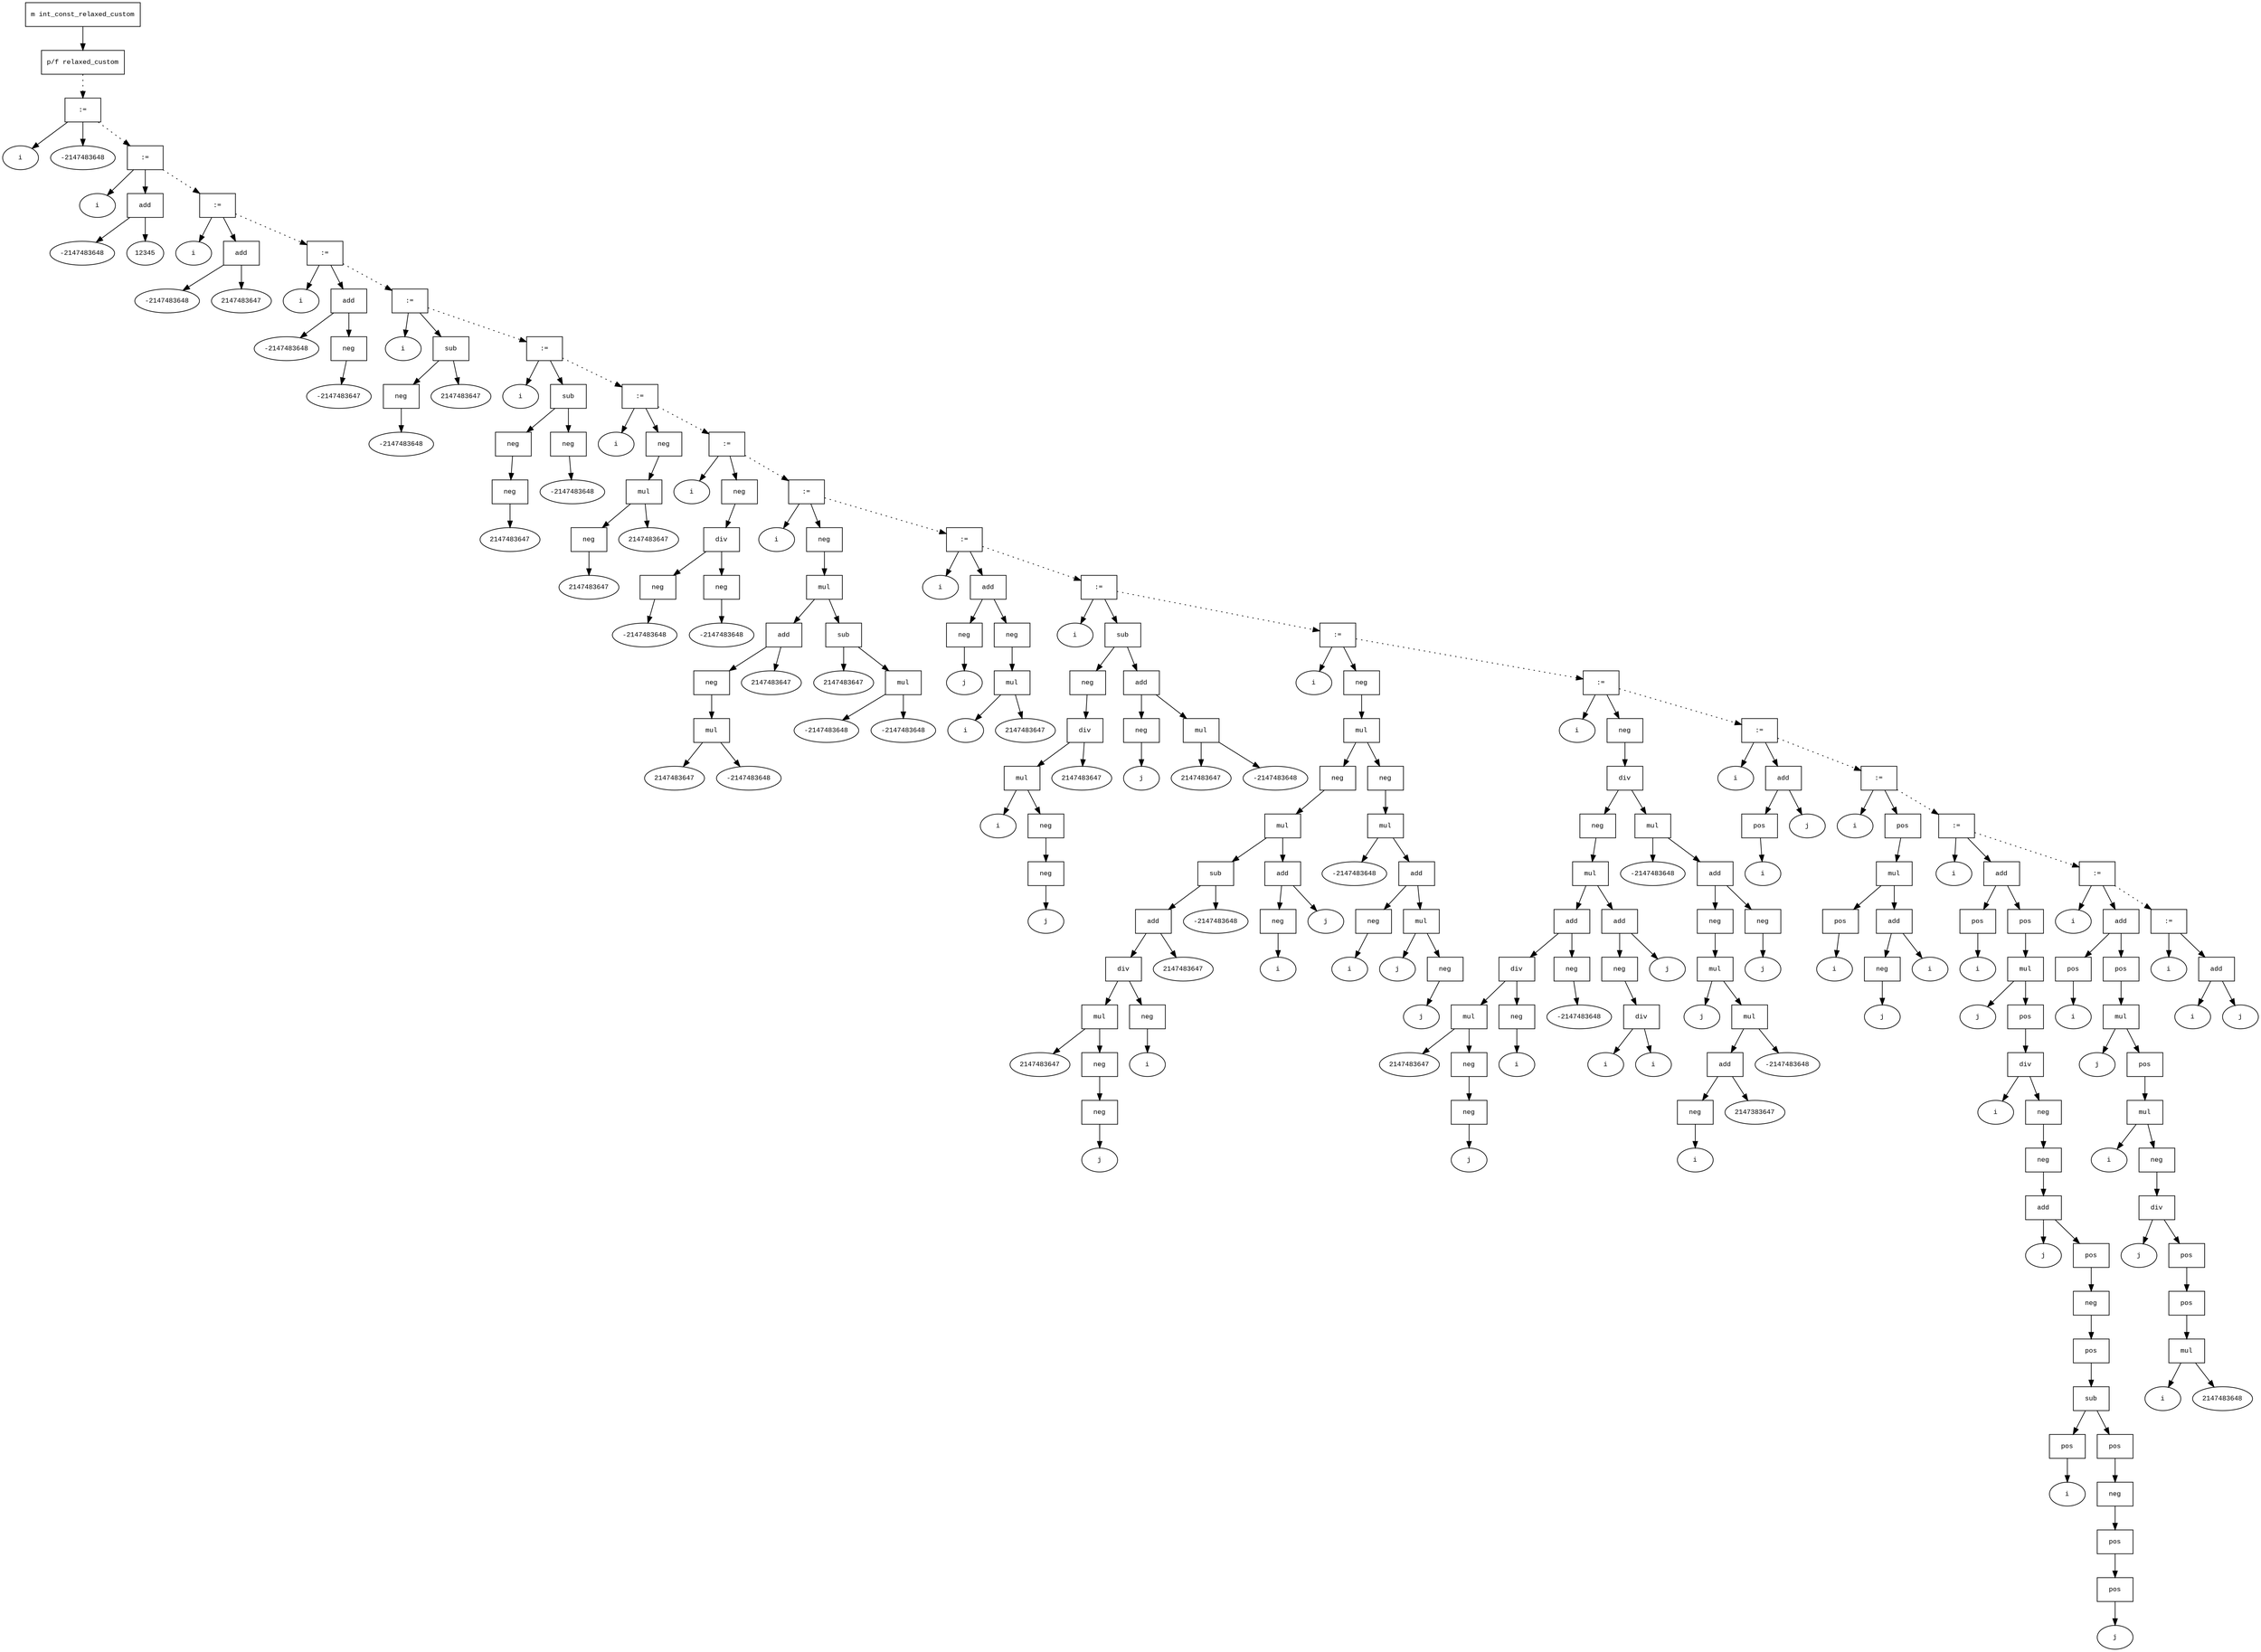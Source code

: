 digraph AST {
  graph [fontname="Times New Roman",fontsize=10];
  node  [fontname="Courier New",fontsize=10];
  edge  [fontname="Times New Roman",fontsize=10];

  node0 [label="m int_const_relaxed_custom",shape=box];
  node1 [label="p/f relaxed_custom",shape=box];
  node5 [label=":=",shape=box];
  node2 [label="i",shape=ellipse];
  node5->node2;
  node4 [label="-2147483648",shape=ellipse];
  node5->node4;
  node1 -> node5 [style=dotted];
  node11 [label=":=",shape=box];
  node6 [label="i",shape=ellipse];
  node11->node6;
  node10 [label="add",shape=box];
  node8 [label="-2147483648",shape=ellipse];
  node10->node8;
  node9 [label="12345",shape=ellipse];
  node10->node9;
  node11->node10;
  node5 -> node11 [style=dotted];
  node17 [label=":=",shape=box];
  node12 [label="i",shape=ellipse];
  node17->node12;
  node16 [label="add",shape=box];
  node14 [label="-2147483648",shape=ellipse];
  node16->node14;
  node15 [label="2147483647",shape=ellipse];
  node16->node15;
  node17->node16;
  node11 -> node17 [style=dotted];
  node25 [label=":=",shape=box];
  node18 [label="i",shape=ellipse];
  node25->node18;
  node24 [label="add",shape=box];
  node20 [label="-2147483648",shape=ellipse];
  node24->node20;
  node23 [label="neg",shape=box];
  node22 [label="-2147483647",shape=ellipse];
  node23->node22;
  node24->node23;
  node25->node24;
  node17 -> node25 [style=dotted];
  node32 [label=":=",shape=box];
  node26 [label="i",shape=ellipse];
  node32->node26;
  node31 [label="sub",shape=box];
  node29 [label="neg",shape=box];
  node28 [label="-2147483648",shape=ellipse];
  node29->node28;
  node31->node29;
  node30 [label="2147483647",shape=ellipse];
  node31->node30;
  node32->node31;
  node25 -> node32 [style=dotted];
  node42 [label=":=",shape=box];
  node33 [label="i",shape=ellipse];
  node42->node33;
  node41 [label="sub",shape=box];
  node37 [label="neg",shape=box];
  node36 [label="neg",shape=box];
  node35 [label="2147483647",shape=ellipse];
  node36->node35;
  node37->node36;
  node41->node37;
  node40 [label="neg",shape=box];
  node39 [label="-2147483648",shape=ellipse];
  node40->node39;
  node41->node40;
  node42->node41;
  node32 -> node42 [style=dotted];
  node50 [label=":=",shape=box];
  node43 [label="i",shape=ellipse];
  node50->node43;
  node49 [label="neg",shape=box];
  node48 [label="mul",shape=box];
  node46 [label="neg",shape=box];
  node45 [label="2147483647",shape=ellipse];
  node46->node45;
  node48->node46;
  node47 [label="2147483647",shape=ellipse];
  node48->node47;
  node49->node48;
  node50->node49;
  node42 -> node50 [style=dotted];
  node60 [label=":=",shape=box];
  node51 [label="i",shape=ellipse];
  node60->node51;
  node59 [label="neg",shape=box];
  node58 [label="div",shape=box];
  node54 [label="neg",shape=box];
  node53 [label="-2147483648",shape=ellipse];
  node54->node53;
  node58->node54;
  node57 [label="neg",shape=box];
  node56 [label="-2147483648",shape=ellipse];
  node57->node56;
  node58->node57;
  node59->node58;
  node60->node59;
  node50 -> node60 [style=dotted];
  node79 [label=":=",shape=box];
  node61 [label="i",shape=ellipse];
  node79->node61;
  node78 [label="neg",shape=box];
  node77 [label="mul",shape=box];
  node68 [label="add",shape=box];
  node66 [label="neg",shape=box];
  node65 [label="mul",shape=box];
  node62 [label="2147483647",shape=ellipse];
  node65->node62;
  node64 [label="-2147483648",shape=ellipse];
  node65->node64;
  node66->node65;
  node68->node66;
  node67 [label="2147483647",shape=ellipse];
  node68->node67;
  node77->node68;
  node76 [label="sub",shape=box];
  node70 [label="2147483647",shape=ellipse];
  node76->node70;
  node75 [label="mul",shape=box];
  node72 [label="-2147483648",shape=ellipse];
  node75->node72;
  node74 [label="-2147483648",shape=ellipse];
  node75->node74;
  node76->node75;
  node77->node76;
  node78->node77;
  node79->node78;
  node60 -> node79 [style=dotted];
  node88 [label=":=",shape=box];
  node80 [label="i",shape=ellipse];
  node88->node80;
  node87 [label="add",shape=box];
  node82 [label="neg",shape=box];
  node81 [label="j",shape=ellipse];
  node82->node81;
  node87->node82;
  node86 [label="neg",shape=box];
  node85 [label="mul",shape=box];
  node83 [label="i",shape=ellipse];
  node85->node83;
  node84 [label="2147483647",shape=ellipse];
  node85->node84;
  node86->node85;
  node87->node86;
  node88->node87;
  node79 -> node88 [style=dotted];
  node106 [label=":=",shape=box];
  node89 [label="i",shape=ellipse];
  node106->node89;
  node105 [label="sub",shape=box];
  node97 [label="neg",shape=box];
  node96 [label="div",shape=box];
  node94 [label="mul",shape=box];
  node90 [label="i",shape=ellipse];
  node94->node90;
  node93 [label="neg",shape=box];
  node92 [label="neg",shape=box];
  node91 [label="j",shape=ellipse];
  node92->node91;
  node93->node92;
  node94->node93;
  node96->node94;
  node95 [label="2147483647",shape=ellipse];
  node96->node95;
  node97->node96;
  node105->node97;
  node104 [label="add",shape=box];
  node99 [label="neg",shape=box];
  node98 [label="j",shape=ellipse];
  node99->node98;
  node104->node99;
  node103 [label="mul",shape=box];
  node100 [label="2147483647",shape=ellipse];
  node103->node100;
  node102 [label="-2147483648",shape=ellipse];
  node103->node102;
  node104->node103;
  node105->node104;
  node106->node105;
  node88 -> node106 [style=dotted];
  node141 [label=":=",shape=box];
  node107 [label="i",shape=ellipse];
  node141->node107;
  node140 [label="neg",shape=box];
  node139 [label="mul",shape=box];
  node126 [label="neg",shape=box];
  node125 [label="mul",shape=box];
  node120 [label="sub",shape=box];
  node117 [label="add",shape=box];
  node115 [label="div",shape=box];
  node112 [label="mul",shape=box];
  node108 [label="2147483647",shape=ellipse];
  node112->node108;
  node111 [label="neg",shape=box];
  node110 [label="neg",shape=box];
  node109 [label="j",shape=ellipse];
  node110->node109;
  node111->node110;
  node112->node111;
  node115->node112;
  node114 [label="neg",shape=box];
  node113 [label="i",shape=ellipse];
  node114->node113;
  node115->node114;
  node117->node115;
  node116 [label="2147483647",shape=ellipse];
  node117->node116;
  node120->node117;
  node119 [label="-2147483648",shape=ellipse];
  node120->node119;
  node125->node120;
  node124 [label="add",shape=box];
  node122 [label="neg",shape=box];
  node121 [label="i",shape=ellipse];
  node122->node121;
  node124->node122;
  node123 [label="j",shape=ellipse];
  node124->node123;
  node125->node124;
  node126->node125;
  node139->node126;
  node138 [label="neg",shape=box];
  node137 [label="mul",shape=box];
  node136 [label="-2147483648",shape=ellipse];
  node137->node136;
  node134 [label="add",shape=box];
  node129 [label="neg",shape=box];
  node128 [label="i",shape=ellipse];
  node129->node128;
  node134->node129;
  node133 [label="mul",shape=box];
  node130 [label="j",shape=ellipse];
  node133->node130;
  node132 [label="neg",shape=box];
  node131 [label="j",shape=ellipse];
  node132->node131;
  node133->node132;
  node134->node133;
  node137->node134;
  node138->node137;
  node139->node138;
  node140->node139;
  node141->node140;
  node106 -> node141 [style=dotted];
  node182 [label=":=",shape=box];
  node142 [label="i",shape=ellipse];
  node182->node142;
  node181 [label="neg",shape=box];
  node180 [label="div",shape=box];
  node162 [label="neg",shape=box];
  node161 [label="mul",shape=box];
  node154 [label="add",shape=box];
  node150 [label="div",shape=box];
  node147 [label="mul",shape=box];
  node143 [label="2147483647",shape=ellipse];
  node147->node143;
  node146 [label="neg",shape=box];
  node145 [label="neg",shape=box];
  node144 [label="j",shape=ellipse];
  node145->node144;
  node146->node145;
  node147->node146;
  node150->node147;
  node149 [label="neg",shape=box];
  node148 [label="i",shape=ellipse];
  node149->node148;
  node150->node149;
  node154->node150;
  node153 [label="neg",shape=box];
  node152 [label="-2147483648",shape=ellipse];
  node153->node152;
  node154->node153;
  node161->node154;
  node160 [label="add",shape=box];
  node158 [label="neg",shape=box];
  node157 [label="div",shape=box];
  node155 [label="i",shape=ellipse];
  node157->node155;
  node156 [label="i",shape=ellipse];
  node157->node156;
  node158->node157;
  node160->node158;
  node159 [label="j",shape=ellipse];
  node160->node159;
  node161->node160;
  node162->node161;
  node180->node162;
  node179 [label="mul",shape=box];
  node178 [label="-2147483648",shape=ellipse];
  node179->node178;
  node176 [label="add",shape=box];
  node173 [label="neg",shape=box];
  node172 [label="mul",shape=box];
  node164 [label="j",shape=ellipse];
  node172->node164;
  node171 [label="mul",shape=box];
  node168 [label="add",shape=box];
  node166 [label="neg",shape=box];
  node165 [label="i",shape=ellipse];
  node166->node165;
  node168->node166;
  node167 [label="2147383647",shape=ellipse];
  node168->node167;
  node171->node168;
  node170 [label="-2147483648",shape=ellipse];
  node171->node170;
  node172->node171;
  node173->node172;
  node176->node173;
  node175 [label="neg",shape=box];
  node174 [label="j",shape=ellipse];
  node175->node174;
  node176->node175;
  node179->node176;
  node180->node179;
  node181->node180;
  node182->node181;
  node141 -> node182 [style=dotted];
  node188 [label=":=",shape=box];
  node183 [label="i",shape=ellipse];
  node188->node183;
  node187 [label="add",shape=box];
  node185 [label="pos",shape=box];
  node184 [label="i",shape=ellipse];
  node185->node184;
  node187->node185;
  node186 [label="j",shape=ellipse];
  node187->node186;
  node188->node187;
  node182 -> node188 [style=dotted];
  node198 [label=":=",shape=box];
  node189 [label="i",shape=ellipse];
  node198->node189;
  node197 [label="pos",shape=box];
  node196 [label="mul",shape=box];
  node191 [label="pos",shape=box];
  node190 [label="i",shape=ellipse];
  node191->node190;
  node196->node191;
  node195 [label="add",shape=box];
  node193 [label="neg",shape=box];
  node192 [label="j",shape=ellipse];
  node193->node192;
  node195->node193;
  node194 [label="i",shape=ellipse];
  node195->node194;
  node196->node195;
  node197->node196;
  node198->node197;
  node188 -> node198 [style=dotted];
  node224 [label=":=",shape=box];
  node199 [label="i",shape=ellipse];
  node224->node199;
  node223 [label="add",shape=box];
  node201 [label="pos",shape=box];
  node200 [label="i",shape=ellipse];
  node201->node200;
  node223->node201;
  node222 [label="pos",shape=box];
  node221 [label="mul",shape=box];
  node202 [label="j",shape=ellipse];
  node221->node202;
  node220 [label="pos",shape=box];
  node219 [label="div",shape=box];
  node203 [label="i",shape=ellipse];
  node219->node203;
  node218 [label="neg",shape=box];
  node217 [label="neg",shape=box];
  node216 [label="add",shape=box];
  node204 [label="j",shape=ellipse];
  node216->node204;
  node215 [label="pos",shape=box];
  node214 [label="neg",shape=box];
  node213 [label="pos",shape=box];
  node212 [label="sub",shape=box];
  node206 [label="pos",shape=box];
  node205 [label="i",shape=ellipse];
  node206->node205;
  node212->node206;
  node211 [label="pos",shape=box];
  node210 [label="neg",shape=box];
  node209 [label="pos",shape=box];
  node208 [label="pos",shape=box];
  node207 [label="j",shape=ellipse];
  node208->node207;
  node209->node208;
  node210->node209;
  node211->node210;
  node212->node211;
  node213->node212;
  node214->node213;
  node215->node214;
  node216->node215;
  node217->node216;
  node218->node217;
  node219->node218;
  node220->node219;
  node221->node220;
  node222->node221;
  node223->node222;
  node224->node223;
  node198 -> node224 [style=dotted];
  node243 [label=":=",shape=box];
  node225 [label="i",shape=ellipse];
  node243->node225;
  node242 [label="add",shape=box];
  node227 [label="pos",shape=box];
  node226 [label="i",shape=ellipse];
  node227->node226;
  node242->node227;
  node241 [label="pos",shape=box];
  node240 [label="mul",shape=box];
  node228 [label="j",shape=ellipse];
  node240->node228;
  node239 [label="pos",shape=box];
  node238 [label="mul",shape=box];
  node229 [label="i",shape=ellipse];
  node238->node229;
  node237 [label="neg",shape=box];
  node236 [label="div",shape=box];
  node230 [label="j",shape=ellipse];
  node236->node230;
  node235 [label="pos",shape=box];
  node234 [label="pos",shape=box];
  node233 [label="mul",shape=box];
  node231 [label="i",shape=ellipse];
  node233->node231;
  node232 [label="2147483648",shape=ellipse];
  node233->node232;
  node234->node233;
  node235->node234;
  node236->node235;
  node237->node236;
  node238->node237;
  node239->node238;
  node240->node239;
  node241->node240;
  node242->node241;
  node243->node242;
  node224 -> node243 [style=dotted];
  node248 [label=":=",shape=box];
  node244 [label="i",shape=ellipse];
  node248->node244;
  node247 [label="add",shape=box];
  node245 [label="i",shape=ellipse];
  node247->node245;
  node246 [label="j",shape=ellipse];
  node247->node246;
  node248->node247;
  node243 -> node248 [style=dotted];
  node0 -> node1;
}

